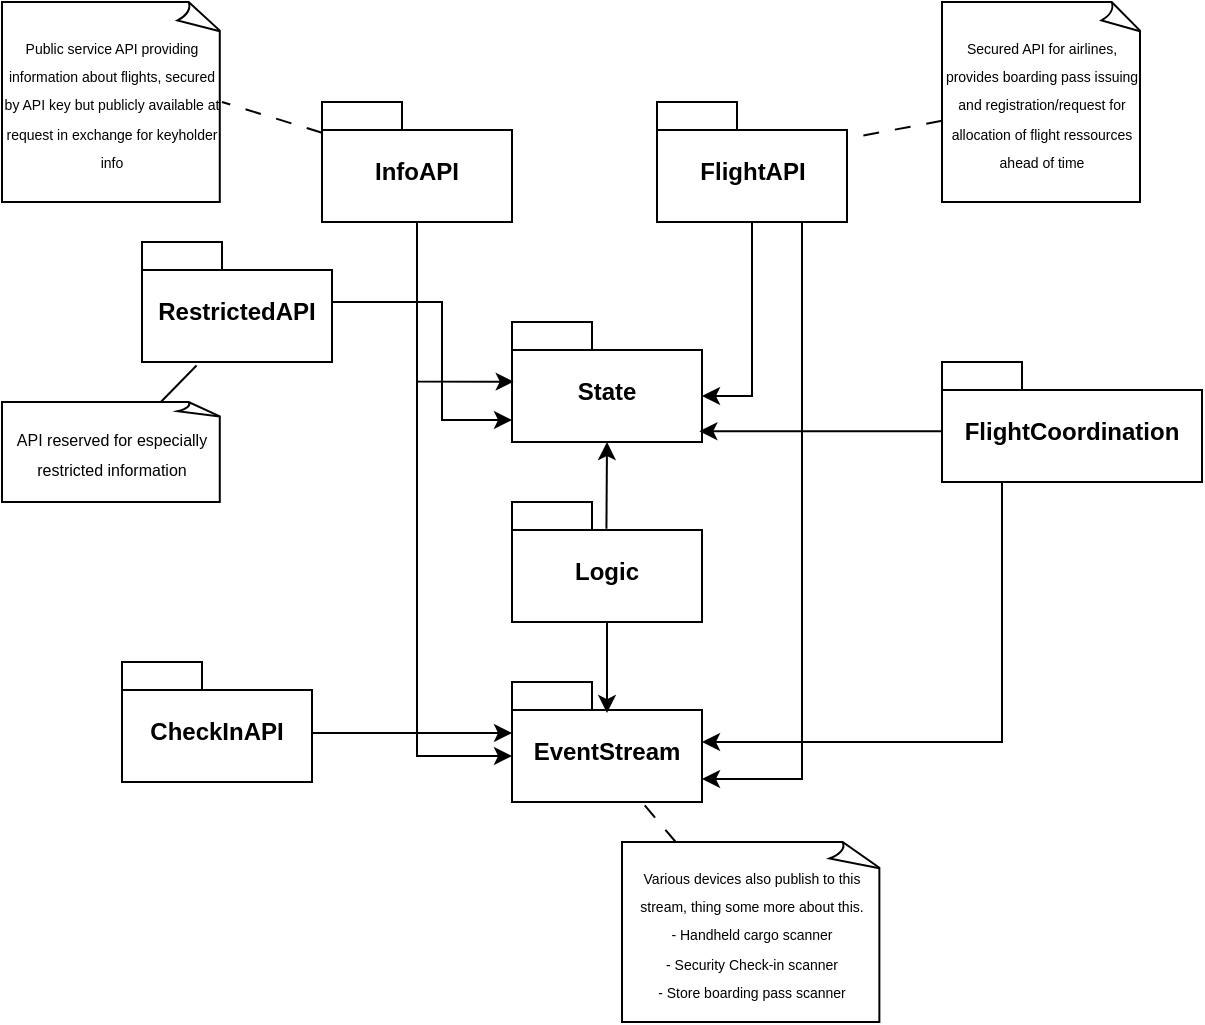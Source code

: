 <mxfile version="24.0.0" type="github">
  <diagram name="Page-1" id="RTZI7BI9XGlL8lKhkfU2">
    <mxGraphModel dx="1407" dy="564" grid="1" gridSize="10" guides="1" tooltips="1" connect="1" arrows="1" fold="1" page="1" pageScale="1" pageWidth="827" pageHeight="1169" math="0" shadow="0">
      <root>
        <mxCell id="0" />
        <mxCell id="1" parent="0" />
        <mxCell id="jgzKc0FuCxYrkeADa3Bx-15" style="rounded=0;orthogonalLoop=1;jettySize=auto;html=1;entryX=0;entryY=0;entryDx=70;entryDy=23;endArrow=none;endFill=0;entryPerimeter=0;dashed=1;dashPattern=8 8;" parent="1" source="jgzKc0FuCxYrkeADa3Bx-14" target="VFhXdiP3xMnJc5qm5MnM-1" edge="1">
          <mxGeometry relative="1" as="geometry">
            <mxPoint x="470" y="175" as="targetPoint" />
          </mxGeometry>
        </mxCell>
        <mxCell id="jgzKc0FuCxYrkeADa3Bx-14" value="&lt;font style=&quot;font-size: 7px;&quot;&gt;Secured API for airlines, provides boarding pass issuing and registration/request for allocation of flight ressources ahead of time&lt;/font&gt;" style="whiteSpace=wrap;html=1;shape=mxgraph.basic.document" parent="1" vertex="1">
          <mxGeometry x="510" y="100" width="100" height="100" as="geometry" />
        </mxCell>
        <mxCell id="VFhXdiP3xMnJc5qm5MnM-1" value="FlightAPI" style="shape=folder;fontStyle=1;spacingTop=10;tabWidth=40;tabHeight=14;tabPosition=left;html=1;whiteSpace=wrap;" vertex="1" parent="1">
          <mxGeometry x="367.5" y="150" width="95" height="60" as="geometry" />
        </mxCell>
        <mxCell id="VFhXdiP3xMnJc5qm5MnM-3" value="EventStream" style="shape=folder;fontStyle=1;spacingTop=10;tabWidth=40;tabHeight=14;tabPosition=left;html=1;whiteSpace=wrap;" vertex="1" parent="1">
          <mxGeometry x="295" y="440" width="95" height="60" as="geometry" />
        </mxCell>
        <mxCell id="VFhXdiP3xMnJc5qm5MnM-4" value="FlightCoordination" style="shape=folder;fontStyle=1;spacingTop=10;tabWidth=40;tabHeight=14;tabPosition=left;html=1;whiteSpace=wrap;" vertex="1" parent="1">
          <mxGeometry x="510" y="280" width="130" height="60" as="geometry" />
        </mxCell>
        <mxCell id="VFhXdiP3xMnJc5qm5MnM-5" value="State" style="shape=folder;fontStyle=1;spacingTop=10;tabWidth=40;tabHeight=14;tabPosition=left;html=1;whiteSpace=wrap;" vertex="1" parent="1">
          <mxGeometry x="295" y="260" width="95" height="60" as="geometry" />
        </mxCell>
        <mxCell id="VFhXdiP3xMnJc5qm5MnM-6" value="InfoAPI" style="shape=folder;fontStyle=1;spacingTop=10;tabWidth=40;tabHeight=14;tabPosition=left;html=1;whiteSpace=wrap;" vertex="1" parent="1">
          <mxGeometry x="200" y="150" width="95" height="60" as="geometry" />
        </mxCell>
        <mxCell id="VFhXdiP3xMnJc5qm5MnM-7" value="&lt;span style=&quot;font-size: 7px;&quot;&gt;Public service API providing information about flights, secured by API key but publicly available at request in exchange for keyholder info&lt;/span&gt;" style="whiteSpace=wrap;html=1;shape=mxgraph.basic.document" vertex="1" parent="1">
          <mxGeometry x="40" y="100" width="110" height="100" as="geometry" />
        </mxCell>
        <mxCell id="VFhXdiP3xMnJc5qm5MnM-8" style="rounded=0;orthogonalLoop=1;jettySize=auto;html=1;entryX=1;entryY=0.5;entryDx=0;entryDy=0;entryPerimeter=0;endArrow=none;endFill=0;dashed=1;dashPattern=8 8;" edge="1" parent="1" source="VFhXdiP3xMnJc5qm5MnM-6" target="VFhXdiP3xMnJc5qm5MnM-7">
          <mxGeometry relative="1" as="geometry" />
        </mxCell>
        <mxCell id="VFhXdiP3xMnJc5qm5MnM-28" style="edgeStyle=orthogonalEdgeStyle;rounded=0;orthogonalLoop=1;jettySize=auto;html=1;entryX=0.009;entryY=0.497;entryDx=0;entryDy=0;entryPerimeter=0;" edge="1" parent="1" source="VFhXdiP3xMnJc5qm5MnM-6" target="VFhXdiP3xMnJc5qm5MnM-5">
          <mxGeometry relative="1" as="geometry" />
        </mxCell>
        <mxCell id="VFhXdiP3xMnJc5qm5MnM-29" style="edgeStyle=orthogonalEdgeStyle;rounded=0;orthogonalLoop=1;jettySize=auto;html=1;entryX=0;entryY=0;entryDx=95;entryDy=37;entryPerimeter=0;" edge="1" parent="1" source="VFhXdiP3xMnJc5qm5MnM-1" target="VFhXdiP3xMnJc5qm5MnM-5">
          <mxGeometry relative="1" as="geometry" />
        </mxCell>
        <mxCell id="VFhXdiP3xMnJc5qm5MnM-30" style="edgeStyle=orthogonalEdgeStyle;rounded=0;orthogonalLoop=1;jettySize=auto;html=1;entryX=0.986;entryY=0.91;entryDx=0;entryDy=0;entryPerimeter=0;" edge="1" parent="1" source="VFhXdiP3xMnJc5qm5MnM-4" target="VFhXdiP3xMnJc5qm5MnM-5">
          <mxGeometry relative="1" as="geometry">
            <Array as="points">
              <mxPoint x="450" y="315" />
            </Array>
          </mxGeometry>
        </mxCell>
        <mxCell id="VFhXdiP3xMnJc5qm5MnM-32" value="Logic" style="shape=folder;fontStyle=1;spacingTop=10;tabWidth=40;tabHeight=14;tabPosition=left;html=1;whiteSpace=wrap;" vertex="1" parent="1">
          <mxGeometry x="295" y="350" width="95" height="60" as="geometry" />
        </mxCell>
        <mxCell id="VFhXdiP3xMnJc5qm5MnM-33" style="rounded=0;orthogonalLoop=1;jettySize=auto;html=1;entryX=0.5;entryY=1;entryDx=0;entryDy=0;entryPerimeter=0;exitX=0.497;exitY=0.222;exitDx=0;exitDy=0;exitPerimeter=0;" edge="1" parent="1" source="VFhXdiP3xMnJc5qm5MnM-32" target="VFhXdiP3xMnJc5qm5MnM-5">
          <mxGeometry relative="1" as="geometry">
            <mxPoint x="343" y="370" as="sourcePoint" />
          </mxGeometry>
        </mxCell>
        <mxCell id="VFhXdiP3xMnJc5qm5MnM-35" style="edgeStyle=orthogonalEdgeStyle;rounded=0;orthogonalLoop=1;jettySize=auto;html=1;entryX=0.25;entryY=1;entryDx=0;entryDy=0;entryPerimeter=0;endArrow=none;endFill=0;startArrow=classic;startFill=1;" edge="1" parent="1" source="VFhXdiP3xMnJc5qm5MnM-3" target="VFhXdiP3xMnJc5qm5MnM-4">
          <mxGeometry relative="1" as="geometry">
            <Array as="points">
              <mxPoint x="540" y="470" />
              <mxPoint x="540" y="340" />
            </Array>
          </mxGeometry>
        </mxCell>
        <mxCell id="VFhXdiP3xMnJc5qm5MnM-37" style="edgeStyle=orthogonalEdgeStyle;rounded=0;orthogonalLoop=1;jettySize=auto;html=1;entryX=0.5;entryY=1;entryDx=0;entryDy=0;entryPerimeter=0;startArrow=classic;startFill=1;exitX=0.5;exitY=0.259;exitDx=0;exitDy=0;exitPerimeter=0;endArrow=none;endFill=0;" edge="1" parent="1" source="VFhXdiP3xMnJc5qm5MnM-3" target="VFhXdiP3xMnJc5qm5MnM-32">
          <mxGeometry relative="1" as="geometry">
            <mxPoint x="343" y="440" as="sourcePoint" />
          </mxGeometry>
        </mxCell>
        <mxCell id="VFhXdiP3xMnJc5qm5MnM-38" style="edgeStyle=orthogonalEdgeStyle;rounded=0;orthogonalLoop=1;jettySize=auto;html=1;entryX=0;entryY=0;entryDx=0;entryDy=37;entryPerimeter=0;" edge="1" parent="1" source="VFhXdiP3xMnJc5qm5MnM-6" target="VFhXdiP3xMnJc5qm5MnM-3">
          <mxGeometry relative="1" as="geometry" />
        </mxCell>
        <mxCell id="VFhXdiP3xMnJc5qm5MnM-39" style="edgeStyle=orthogonalEdgeStyle;rounded=0;orthogonalLoop=1;jettySize=auto;html=1;entryX=0;entryY=0;entryDx=95;entryDy=48.5;entryPerimeter=0;" edge="1" parent="1" source="VFhXdiP3xMnJc5qm5MnM-1" target="VFhXdiP3xMnJc5qm5MnM-3">
          <mxGeometry relative="1" as="geometry">
            <Array as="points">
              <mxPoint x="440" y="488" />
            </Array>
          </mxGeometry>
        </mxCell>
        <mxCell id="VFhXdiP3xMnJc5qm5MnM-40" value="CheckInAPI" style="shape=folder;fontStyle=1;spacingTop=10;tabWidth=40;tabHeight=14;tabPosition=left;html=1;whiteSpace=wrap;" vertex="1" parent="1">
          <mxGeometry x="100" y="430" width="95" height="60" as="geometry" />
        </mxCell>
        <mxCell id="VFhXdiP3xMnJc5qm5MnM-45" value="&lt;font style=&quot;font-size: 7px;&quot;&gt;Various devices also publish to this stream, thing some more about this.&lt;/font&gt;&lt;div&gt;&lt;font style=&quot;font-size: 7px;&quot;&gt;- Handheld cargo scanner&lt;/font&gt;&lt;/div&gt;&lt;div&gt;&lt;font style=&quot;font-size: 7px;&quot;&gt;- Security Check-in scanner&lt;/font&gt;&lt;/div&gt;&lt;div&gt;&lt;font style=&quot;font-size: 7px;&quot;&gt;- Store boarding pass scanner&lt;/font&gt;&lt;/div&gt;" style="whiteSpace=wrap;html=1;shape=mxgraph.basic.document" vertex="1" parent="1">
          <mxGeometry x="350" y="520" width="130" height="90" as="geometry" />
        </mxCell>
        <mxCell id="VFhXdiP3xMnJc5qm5MnM-46" style="rounded=0;orthogonalLoop=1;jettySize=auto;html=1;entryX=0.69;entryY=1.012;entryDx=0;entryDy=0;entryPerimeter=0;endArrow=none;endFill=0;dashed=1;dashPattern=8 8;" edge="1" parent="1" source="VFhXdiP3xMnJc5qm5MnM-45" target="VFhXdiP3xMnJc5qm5MnM-3">
          <mxGeometry relative="1" as="geometry" />
        </mxCell>
        <mxCell id="VFhXdiP3xMnJc5qm5MnM-47" style="edgeStyle=orthogonalEdgeStyle;rounded=0;orthogonalLoop=1;jettySize=auto;html=1;entryX=0;entryY=0;entryDx=0;entryDy=25.5;entryPerimeter=0;" edge="1" parent="1" source="VFhXdiP3xMnJc5qm5MnM-40" target="VFhXdiP3xMnJc5qm5MnM-3">
          <mxGeometry relative="1" as="geometry">
            <Array as="points">
              <mxPoint x="200" y="466" />
            </Array>
          </mxGeometry>
        </mxCell>
        <mxCell id="VFhXdiP3xMnJc5qm5MnM-55" value="RestrictedAPI" style="shape=folder;fontStyle=1;spacingTop=10;tabWidth=40;tabHeight=14;tabPosition=left;html=1;whiteSpace=wrap;" vertex="1" parent="1">
          <mxGeometry x="110" y="220" width="95" height="60" as="geometry" />
        </mxCell>
        <mxCell id="VFhXdiP3xMnJc5qm5MnM-56" style="edgeStyle=orthogonalEdgeStyle;rounded=0;orthogonalLoop=1;jettySize=auto;html=1;entryX=0;entryY=0;entryDx=0;entryDy=48.5;entryPerimeter=0;" edge="1" parent="1" source="VFhXdiP3xMnJc5qm5MnM-55" target="VFhXdiP3xMnJc5qm5MnM-5">
          <mxGeometry relative="1" as="geometry">
            <mxPoint x="290" y="280" as="targetPoint" />
            <Array as="points">
              <mxPoint x="260" y="250" />
              <mxPoint x="260" y="309" />
              <mxPoint x="295" y="309" />
            </Array>
          </mxGeometry>
        </mxCell>
        <mxCell id="VFhXdiP3xMnJc5qm5MnM-57" value="&lt;font style=&quot;font-size: 8px;&quot;&gt;API reserved for especially restricted information&lt;/font&gt;" style="whiteSpace=wrap;html=1;shape=mxgraph.basic.document" vertex="1" parent="1">
          <mxGeometry x="40" y="300" width="110" height="50" as="geometry" />
        </mxCell>
        <mxCell id="VFhXdiP3xMnJc5qm5MnM-58" style="rounded=0;orthogonalLoop=1;jettySize=auto;html=1;entryX=0.287;entryY=1.029;entryDx=0;entryDy=0;entryPerimeter=0;endArrow=none;endFill=0;" edge="1" parent="1" source="VFhXdiP3xMnJc5qm5MnM-57" target="VFhXdiP3xMnJc5qm5MnM-55">
          <mxGeometry relative="1" as="geometry" />
        </mxCell>
      </root>
    </mxGraphModel>
  </diagram>
</mxfile>
